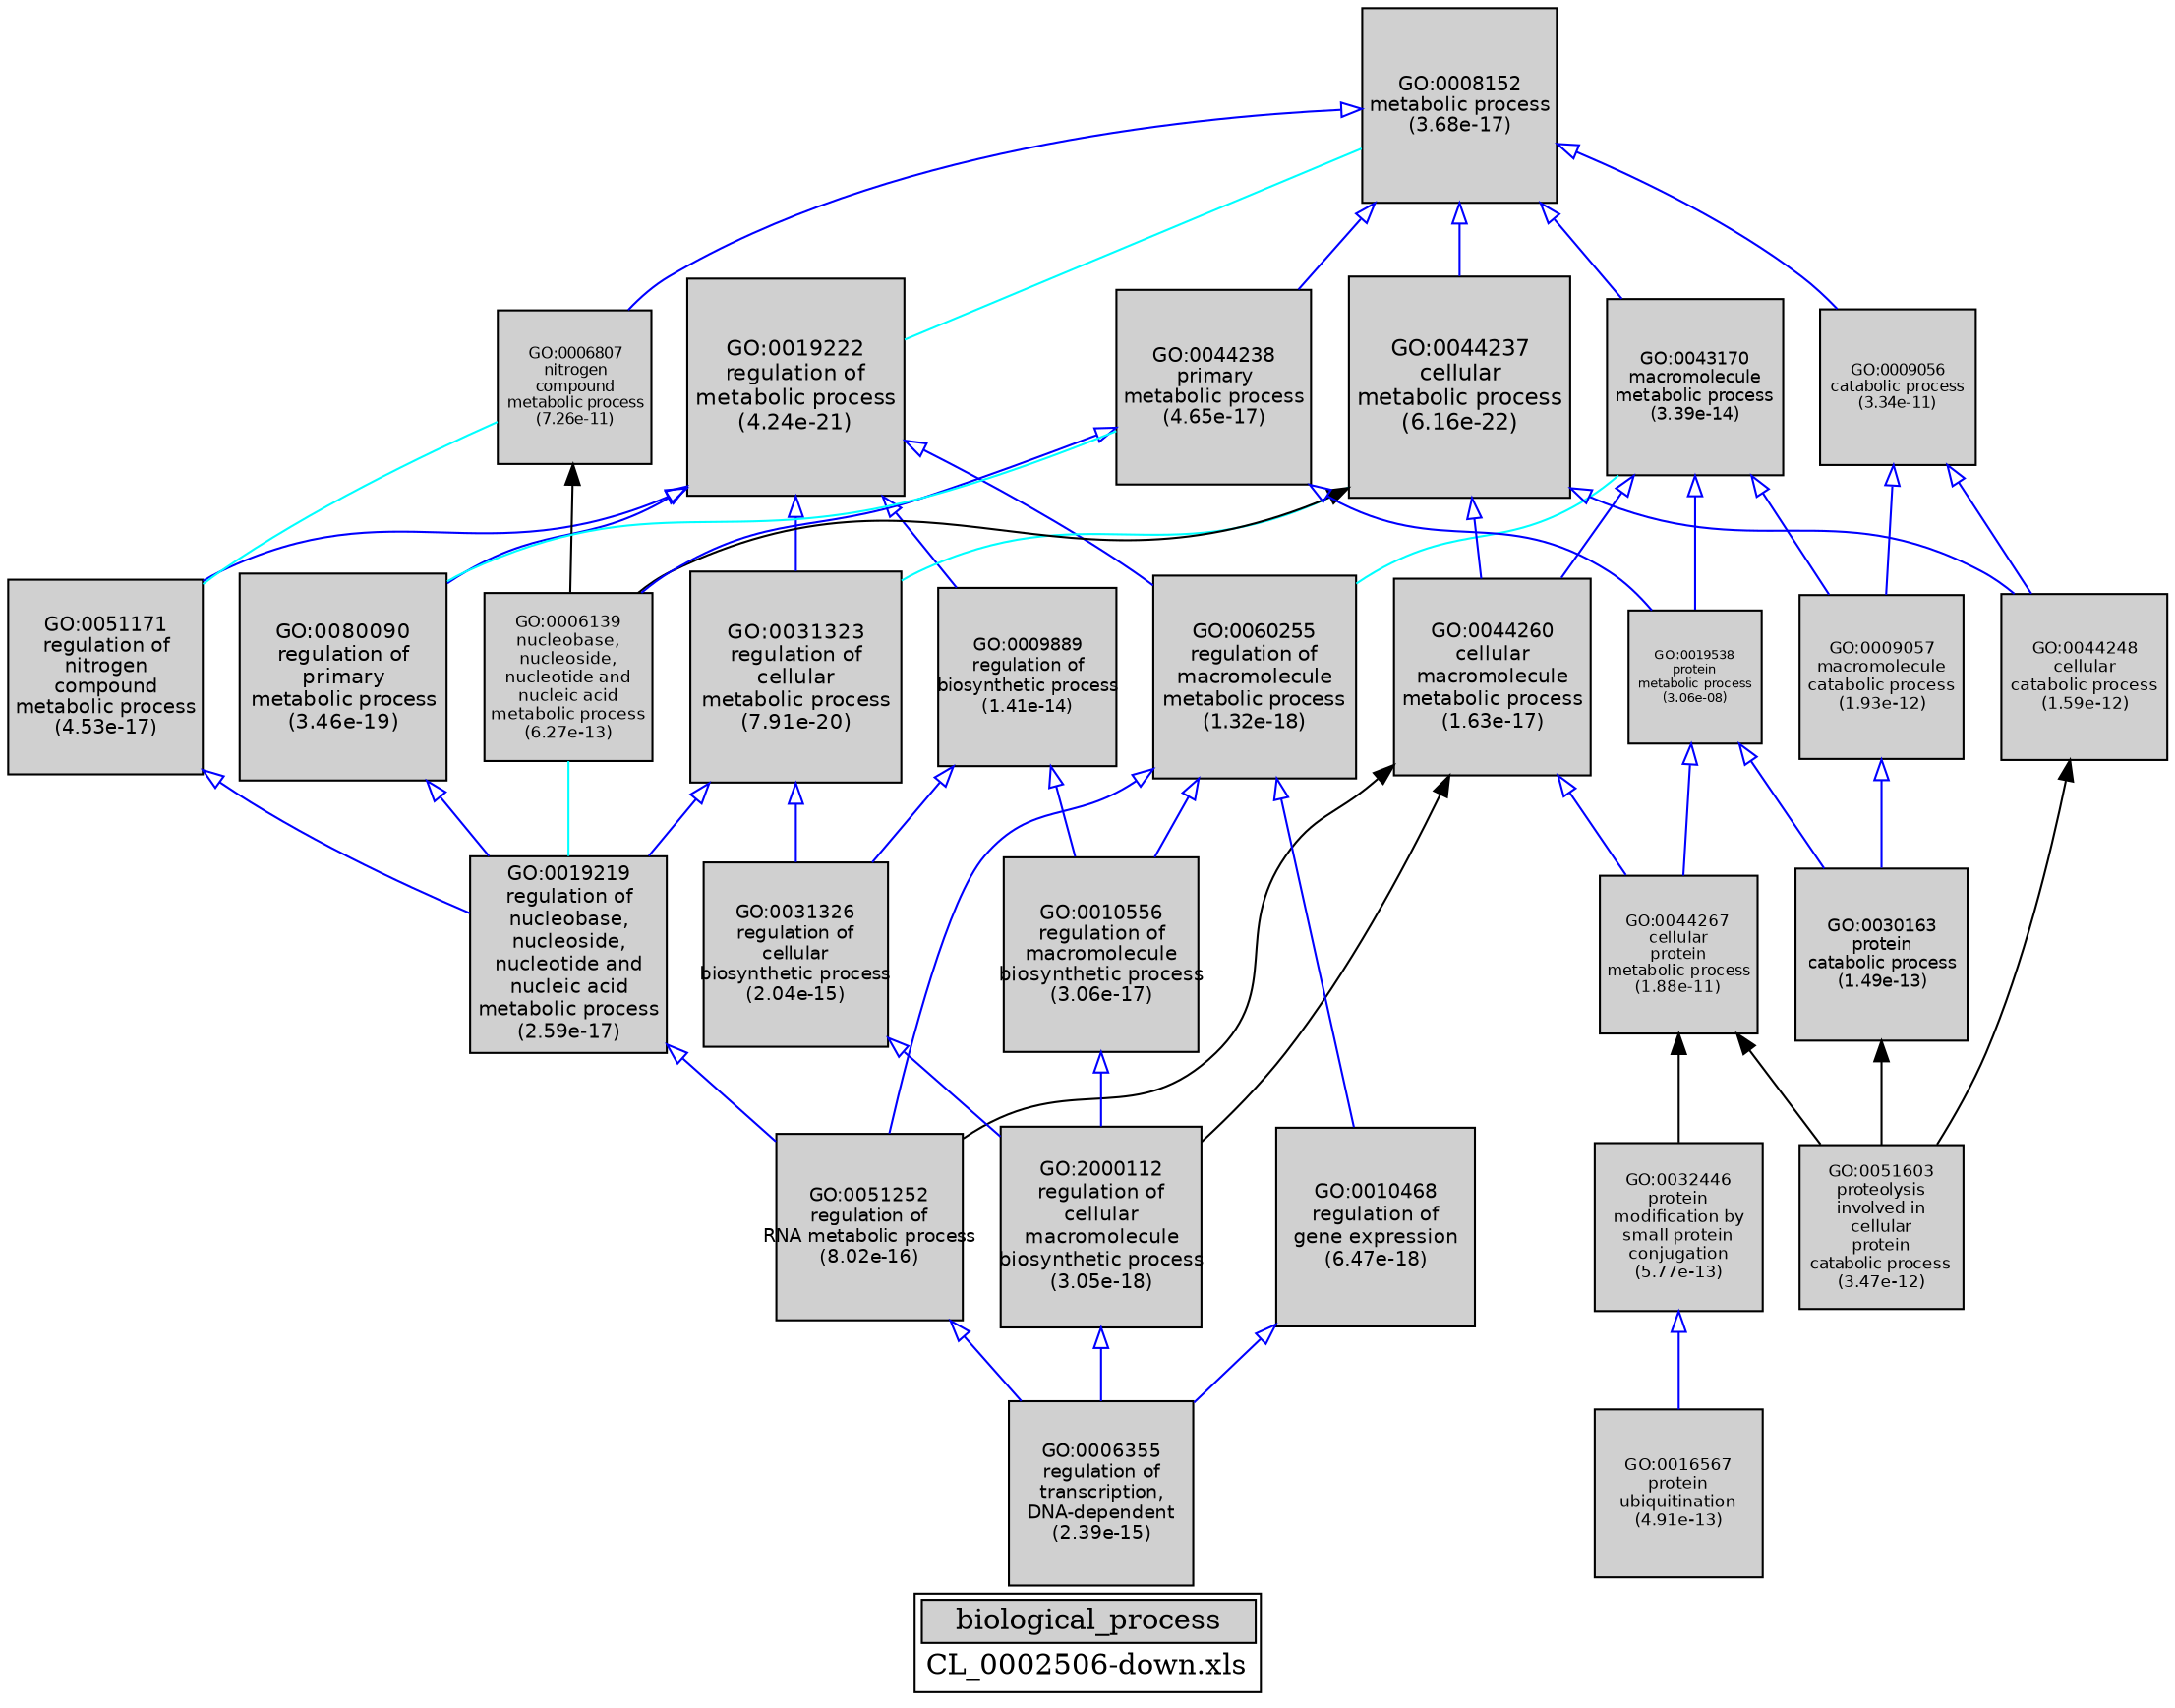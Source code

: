 digraph "biological_process" {
graph [ bgcolor = "#FFFFFF", label = <<TABLE COLOR="black" BGCOLOR="white"><TR><TD COLSPAN="2" BGCOLOR="#D0D0D0"><FONT COLOR="black">biological_process</FONT></TD></TR><TR><TD BORDER="0">CL_0002506-down.xls</TD></TR></TABLE>> ];
node [ fontname = "Helvetica" ];

subgraph "nodes" {

node [ style = "filled", fixedsize = "true", width = 1, shape = "box", fontsize = 9, fillcolor = "#D0D0D0", fontcolor = "black", color = "black" ];

"GO:0031323" [ URL = "#GO:0031323", label = <<TABLE BORDER="0"><TR><TD>GO:0031323<BR/>regulation of<BR/>cellular<BR/>metabolic process<BR/>(7.91e-20)</TD></TR></TABLE>>, width = 1.42382554768, shape = "box", fontsize = 10.2515439433, height = 1.42382554768 ];
"GO:0009057" [ URL = "#GO:0009057", label = <<TABLE BORDER="0"><TR><TD>GO:0009057<BR/>macromolecule<BR/>catabolic process<BR/>(1.93e-12)</TD></TR></TABLE>>, width = 1.11676063248, shape = "box", fontsize = 8.04067655385, height = 1.11676063248 ];
"GO:0010468" [ URL = "#GO:0010468", label = <<TABLE BORDER="0"><TR><TD>GO:0010468<BR/>regulation of<BR/>gene expression<BR/>(6.47e-18)</TD></TR></TABLE>>, width = 1.35102638849, shape = "box", fontsize = 9.72738999715, height = 1.35102638849 ];
"GO:0006139" [ URL = "#GO:0006139", label = <<TABLE BORDER="0"><TR><TD>GO:0006139<BR/>nucleobase,<BR/>nucleoside,<BR/>nucleotide and<BR/>nucleic acid<BR/>metabolic process<BR/>(6.27e-13)</TD></TR></TABLE>>, width = 1.13959501456, shape = "box", fontsize = 8.20508410484, height = 1.13959501456 ];
"GO:0030163" [ URL = "#GO:0030163", label = <<TABLE BORDER="0"><TR><TD>GO:0030163<BR/>protein<BR/>catabolic process<BR/>(1.49e-13)</TD></TR></TABLE>>, width = 1.16814239668, shape = "box", fontsize = 8.41062525608, height = 1.16814239668 ];
"GO:0009056" [ URL = "#GO:0009056", label = <<TABLE BORDER="0"><TR><TD>GO:0009056<BR/>catabolic process<BR/>(3.34e-11)</TD></TR></TABLE>>, width = 1.05658827814, shape = "box", fontsize = 7.60743560259, height = 1.05658827814 ];
"GO:0019219" [ URL = "#GO:0019219", label = <<TABLE BORDER="0"><TR><TD>GO:0019219<BR/>regulation of<BR/>nucleobase,<BR/>nucleoside,<BR/>nucleotide and<BR/>nucleic acid<BR/>metabolic process<BR/>(2.59e-17)</TD></TR></TABLE>>, width = 1.32728585879, shape = "box", fontsize = 9.55645818326, height = 1.32728585879 ];
"GO:0051252" [ URL = "#GO:0051252", label = <<TABLE BORDER="0"><TR><TD>GO:0051252<BR/>regulation of<BR/>RNA metabolic process<BR/>(8.02e-16)</TD></TR></TABLE>>, width = 1.26657816128, shape = "box", fontsize = 9.1193627612, height = 1.26657816128 ];
"GO:0051603" [ URL = "#GO:0051603", label = <<TABLE BORDER="0"><TR><TD>GO:0051603<BR/>proteolysis<BR/>involved in<BR/>cellular<BR/>protein<BR/>catabolic process<BR/>(3.47e-12)</TD></TR></TABLE>>, width = 1.10463148691, shape = "box", fontsize = 7.95334670572, height = 1.10463148691 ];
"GO:0019538" [ URL = "#GO:0019538", label = <<TABLE BORDER="0"><TR><TD>GO:0019538<BR/>protein<BR/>metabolic process<BR/>(3.06e-08)</TD></TR></TABLE>>, width = 0.89643509694, shape = "box", fontsize = 6.45433269797, height = 0.89643509694 ];
"GO:0008152" [ URL = "#GO:0008152", label = <<TABLE BORDER="0"><TR><TD>GO:0008152<BR/>metabolic process<BR/>(3.68e-17)</TD></TR></TABLE>>, width = 1.32119355899, shape = "box", fontsize = 9.5125936247, height = 1.32119355899 ];
"GO:0009889" [ URL = "#GO:0009889", label = <<TABLE BORDER="0"><TR><TD>GO:0009889<BR/>regulation of<BR/>biosynthetic process<BR/>(1.41e-14)</TD></TR></TABLE>>, width = 1.21359362663, shape = "box", fontsize = 8.73787411171, height = 1.21359362663 ];
"GO:0019222" [ URL = "#GO:0019222", label = <<TABLE BORDER="0"><TR><TD>GO:0019222<BR/>regulation of<BR/>metabolic process<BR/>(4.24e-21)</TD></TR></TABLE>>, width = 1.47021509458, shape = "box", fontsize = 10.585548681, height = 1.47021509458 ];
"GO:0006355" [ URL = "#GO:0006355", label = <<TABLE BORDER="0"><TR><TD>GO:0006355<BR/>regulation of<BR/>transcription,<BR/>DNA-dependent<BR/>(2.39e-15)</TD></TR></TABLE>>, width = 1.24661890864, shape = "box", fontsize = 8.97565614217, height = 1.24661890864 ];
"GO:0043170" [ URL = "#GO:0043170", label = <<TABLE BORDER="0"><TR><TD>GO:0043170<BR/>macromolecule<BR/>metabolic process<BR/>(3.39e-14)</TD></TR></TABLE>>, width = 1.19686457897, shape = "box", fontsize = 8.6174249686, height = 1.19686457897 ];
"GO:0044260" [ URL = "#GO:0044260", label = <<TABLE BORDER="0"><TR><TD>GO:0044260<BR/>cellular<BR/>macromolecule<BR/>metabolic process<BR/>(1.63e-17)</TD></TR></TABLE>>, width = 1.33523900738, shape = "box", fontsize = 9.61372085316, height = 1.33523900738 ];
"GO:0010556" [ URL = "#GO:0010556", label = <<TABLE BORDER="0"><TR><TD>GO:0010556<BR/>regulation of<BR/>macromolecule<BR/>biosynthetic process<BR/>(3.06e-17)</TD></TR></TABLE>>, width = 1.32437032043, shape = "box", fontsize = 9.53546630709, height = 1.32437032043 ];
"GO:0031326" [ URL = "#GO:0031326", label = <<TABLE BORDER="0"><TR><TD>GO:0031326<BR/>regulation of<BR/>cellular<BR/>biosynthetic process<BR/>(2.04e-15)</TD></TR></TABLE>>, width = 1.24954630787, shape = "box", fontsize = 8.99673341665, height = 1.24954630787 ];
"GO:0032446" [ URL = "#GO:0032446", label = <<TABLE BORDER="0"><TR><TD>GO:0032446<BR/>protein<BR/>modification by<BR/>small protein<BR/>conjugation<BR/>(5.77e-13)</TD></TR></TABLE>>, width = 1.14126512287, shape = "box", fontsize = 8.21710888469, height = 1.14126512287 ];
"GO:2000112" [ URL = "#GO:2000112", label = <<TABLE BORDER="0"><TR><TD>GO:2000112<BR/>regulation of<BR/>cellular<BR/>macromolecule<BR/>biosynthetic process<BR/>(3.05e-18)</TD></TR></TABLE>>, width = 1.36371859078, shape = "box", fontsize = 9.81877385361, height = 1.36371859078 ];
"GO:0044237" [ URL = "#GO:0044237", label = <<TABLE BORDER="0"><TR><TD>GO:0044237<BR/>cellular<BR/>metabolic process<BR/>(6.16e-22)</TD></TR></TABLE>>, width = 1.5, shape = "box", fontsize = 10.8, height = 1.5 ];
"GO:0044267" [ URL = "#GO:0044267", label = <<TABLE BORDER="0"><TR><TD>GO:0044267<BR/>cellular<BR/>protein<BR/>metabolic process<BR/>(1.88e-11)</TD></TR></TABLE>>, width = 1.06894588024, shape = "box", fontsize = 7.69641033771, height = 1.06894588024 ];
"GO:0016567" [ URL = "#GO:0016567", label = <<TABLE BORDER="0"><TR><TD>GO:0016567<BR/>protein<BR/>ubiquitination<BR/>(4.91e-13)</TD></TR></TABLE>>, width = 1.14452880879, shape = "box", fontsize = 8.24060742332, height = 1.14452880879 ];
"GO:0060255" [ URL = "#GO:0060255", label = <<TABLE BORDER="0"><TR><TD>GO:0060255<BR/>regulation of<BR/>macromolecule<BR/>metabolic process<BR/>(1.32e-18)</TD></TR></TABLE>>, width = 1.3777285974, shape = "box", fontsize = 9.91964590129, height = 1.3777285974 ];
"GO:0044248" [ URL = "#GO:0044248", label = <<TABLE BORDER="0"><TR><TD>GO:0044248<BR/>cellular<BR/>catabolic process<BR/>(1.59e-12)</TD></TR></TABLE>>, width = 1.12078472434, shape = "box", fontsize = 8.06965001524, height = 1.12078472434 ];
"GO:0006807" [ URL = "#GO:0006807", label = <<TABLE BORDER="0"><TR><TD>GO:0006807<BR/>nitrogen<BR/>compound<BR/>metabolic process<BR/>(7.26e-11)</TD></TR></TABLE>>, width = 1.03959550407, shape = "box", fontsize = 7.48508762933, height = 1.03959550407 ];
"GO:0044238" [ URL = "#GO:0044238", label = <<TABLE BORDER="0"><TR><TD>GO:0044238<BR/>primary<BR/>metabolic process<BR/>(4.65e-17)</TD></TR></TABLE>>, width = 1.31713148026, shape = "box", fontsize = 9.4833466579, height = 1.31713148026 ];
"GO:0051171" [ URL = "#GO:0051171", label = <<TABLE BORDER="0"><TR><TD>GO:0051171<BR/>regulation of<BR/>nitrogen<BR/>compound<BR/>metabolic process<BR/>(4.53e-17)</TD></TR></TABLE>>, width = 1.31757406556, shape = "box", fontsize = 9.48653327203, height = 1.31757406556 ];
"GO:0080090" [ URL = "#GO:0080090", label = <<TABLE BORDER="0"><TR><TD>GO:0080090<BR/>regulation of<BR/>primary<BR/>metabolic process<BR/>(3.46e-19)</TD></TR></TABLE>>, width = 1.39984257428, shape = "box", fontsize = 10.0788665348, height = 1.39984257428 ];
}
subgraph "edges" {


edge [ dir = "back", weight = 1 ];
subgraph "regulates" {


edge [ color = "cyan", arrowtail = "none" ];
subgraph "positive" {


edge [ color = "green", arrowtail = "vee" ];
}
subgraph "negative" {


edge [ color = "red", arrowtail = "tee" ];
}
"GO:0008152" -> "GO:0019222";
"GO:0006807" -> "GO:0051171";
"GO:0006139" -> "GO:0019219";
"GO:0043170" -> "GO:0060255";
"GO:0044238" -> "GO:0080090";
"GO:0044237" -> "GO:0031323";
}
subgraph "part_of" {


edge [ color = "purple", arrowtail = "diamond", weight = 2.5 ];
}
subgraph "is_a" {


edge [ color = "blue", arrowtail = "empty", weight = 5.0 ];
"GO:0009889" -> "GO:0031326";
"GO:0008152" -> "GO:0043170";
"GO:0009056" -> "GO:0044248";
"GO:0032446" -> "GO:0016567";
"GO:0043170" -> "GO:0019538";
"GO:0008152" -> "GO:0044237";
"GO:0051252" -> "GO:0006355";
"GO:0009057" -> "GO:0030163";
"GO:0031323" -> "GO:0019219";
"GO:0019222" -> "GO:0051171";
"GO:0060255" -> "GO:0051252";
"GO:0044237" -> "GO:0044260";
"GO:0010468" -> "GO:0006355";
"GO:0008152" -> "GO:0006807";
"GO:0019538" -> "GO:0030163";
"GO:0043170" -> "GO:0009057";
"GO:0060255" -> "GO:0010556";
"GO:0051171" -> "GO:0019219";
"GO:0044260" -> "GO:0044267";
"GO:0031326" -> "GO:2000112";
"GO:0044238" -> "GO:0019538";
"GO:0008152" -> "GO:0044238";
"GO:0019222" -> "GO:0060255";
"GO:0009056" -> "GO:0009057";
"GO:0019222" -> "GO:0080090";
"GO:0008152" -> "GO:0009056";
"GO:0019538" -> "GO:0044267";
"GO:0019219" -> "GO:0051252";
"GO:0019222" -> "GO:0031323";
"GO:0080090" -> "GO:0019219";
"GO:0009889" -> "GO:0010556";
"GO:0060255" -> "GO:0010468";
"GO:0043170" -> "GO:0044260";
"GO:0044238" -> "GO:0006139";
"GO:0044237" -> "GO:0044248";
"GO:0010556" -> "GO:2000112";
"GO:0019222" -> "GO:0009889";
"GO:2000112" -> "GO:0006355";
"GO:0031323" -> "GO:0031326";
}
"GO:0044267" -> "GO:0032446";
"GO:0030163" -> "GO:0051603";
"GO:0044267" -> "GO:0051603";
"GO:0044260" -> "GO:2000112";
"GO:0044260" -> "GO:0051252";
"GO:0006807" -> "GO:0006139";
"GO:0044237" -> "GO:0006139";
"GO:0044248" -> "GO:0051603";
}
}
